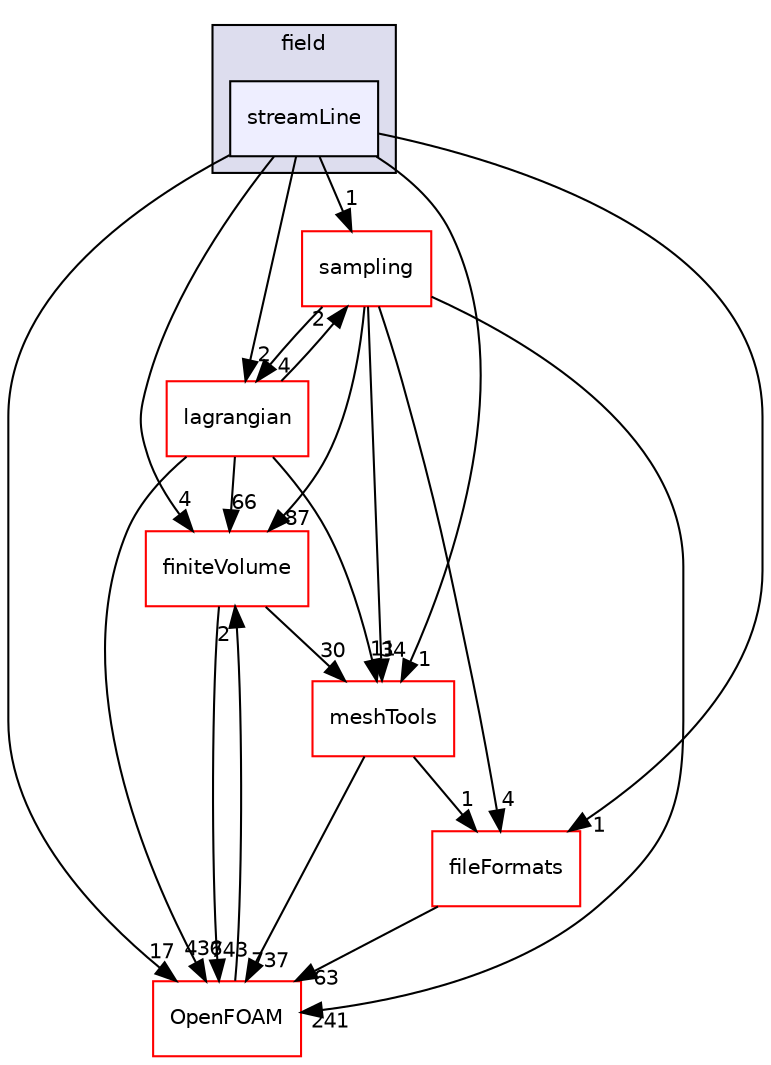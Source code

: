 digraph "src/postProcessing/functionObjects/field/streamLine" {
  bgcolor=transparent;
  compound=true
  node [ fontsize="10", fontname="Helvetica"];
  edge [ labelfontsize="10", labelfontname="Helvetica"];
  subgraph clusterdir_efb3ad8e9cbb3414a44ef268cb98c0b2 {
    graph [ bgcolor="#ddddee", pencolor="black", label="field" fontname="Helvetica", fontsize="10", URL="dir_efb3ad8e9cbb3414a44ef268cb98c0b2.html"]
  dir_bf2215e37b79c28e5625ec10399e93cd [shape=box, label="streamLine", style="filled", fillcolor="#eeeeff", pencolor="black", URL="dir_bf2215e37b79c28e5625ec10399e93cd.html"];
  }
  dir_9bd15774b555cf7259a6fa18f99fe99b [shape=box label="finiteVolume" color="red" URL="dir_9bd15774b555cf7259a6fa18f99fe99b.html"];
  dir_24a3817a3c61c11f04a0a72057522f4f [shape=box label="sampling" color="red" URL="dir_24a3817a3c61c11f04a0a72057522f4f.html"];
  dir_ae30ad0bef50cf391b24c614251bb9fd [shape=box label="meshTools" color="red" URL="dir_ae30ad0bef50cf391b24c614251bb9fd.html"];
  dir_b05602f37bb521a7142c0a3e200b5f35 [shape=box label="fileFormats" color="red" URL="dir_b05602f37bb521a7142c0a3e200b5f35.html"];
  dir_c5473ff19b20e6ec4dfe5c310b3778a8 [shape=box label="OpenFOAM" color="red" URL="dir_c5473ff19b20e6ec4dfe5c310b3778a8.html"];
  dir_f8c25efc4b6f6a8502a42d5af7554d23 [shape=box label="lagrangian" color="red" URL="dir_f8c25efc4b6f6a8502a42d5af7554d23.html"];
  dir_9bd15774b555cf7259a6fa18f99fe99b->dir_ae30ad0bef50cf391b24c614251bb9fd [headlabel="30", labeldistance=1.5 headhref="dir_000895_001747.html"];
  dir_9bd15774b555cf7259a6fa18f99fe99b->dir_c5473ff19b20e6ec4dfe5c310b3778a8 [headlabel="743", labeldistance=1.5 headhref="dir_000895_001893.html"];
  dir_24a3817a3c61c11f04a0a72057522f4f->dir_9bd15774b555cf7259a6fa18f99fe99b [headlabel="87", labeldistance=1.5 headhref="dir_002677_000895.html"];
  dir_24a3817a3c61c11f04a0a72057522f4f->dir_ae30ad0bef50cf391b24c614251bb9fd [headlabel="34", labeldistance=1.5 headhref="dir_002677_001747.html"];
  dir_24a3817a3c61c11f04a0a72057522f4f->dir_b05602f37bb521a7142c0a3e200b5f35 [headlabel="4", labeldistance=1.5 headhref="dir_002677_000882.html"];
  dir_24a3817a3c61c11f04a0a72057522f4f->dir_c5473ff19b20e6ec4dfe5c310b3778a8 [headlabel="241", labeldistance=1.5 headhref="dir_002677_001893.html"];
  dir_24a3817a3c61c11f04a0a72057522f4f->dir_f8c25efc4b6f6a8502a42d5af7554d23 [headlabel="4", labeldistance=1.5 headhref="dir_002677_001361.html"];
  dir_ae30ad0bef50cf391b24c614251bb9fd->dir_b05602f37bb521a7142c0a3e200b5f35 [headlabel="1", labeldistance=1.5 headhref="dir_001747_000882.html"];
  dir_ae30ad0bef50cf391b24c614251bb9fd->dir_c5473ff19b20e6ec4dfe5c310b3778a8 [headlabel="737", labeldistance=1.5 headhref="dir_001747_001893.html"];
  dir_b05602f37bb521a7142c0a3e200b5f35->dir_c5473ff19b20e6ec4dfe5c310b3778a8 [headlabel="63", labeldistance=1.5 headhref="dir_000882_001893.html"];
  dir_c5473ff19b20e6ec4dfe5c310b3778a8->dir_9bd15774b555cf7259a6fa18f99fe99b [headlabel="2", labeldistance=1.5 headhref="dir_001893_000895.html"];
  dir_bf2215e37b79c28e5625ec10399e93cd->dir_9bd15774b555cf7259a6fa18f99fe99b [headlabel="4", labeldistance=1.5 headhref="dir_002487_000895.html"];
  dir_bf2215e37b79c28e5625ec10399e93cd->dir_24a3817a3c61c11f04a0a72057522f4f [headlabel="1", labeldistance=1.5 headhref="dir_002487_002677.html"];
  dir_bf2215e37b79c28e5625ec10399e93cd->dir_ae30ad0bef50cf391b24c614251bb9fd [headlabel="1", labeldistance=1.5 headhref="dir_002487_001747.html"];
  dir_bf2215e37b79c28e5625ec10399e93cd->dir_b05602f37bb521a7142c0a3e200b5f35 [headlabel="1", labeldistance=1.5 headhref="dir_002487_000882.html"];
  dir_bf2215e37b79c28e5625ec10399e93cd->dir_c5473ff19b20e6ec4dfe5c310b3778a8 [headlabel="17", labeldistance=1.5 headhref="dir_002487_001893.html"];
  dir_bf2215e37b79c28e5625ec10399e93cd->dir_f8c25efc4b6f6a8502a42d5af7554d23 [headlabel="2", labeldistance=1.5 headhref="dir_002487_001361.html"];
  dir_f8c25efc4b6f6a8502a42d5af7554d23->dir_9bd15774b555cf7259a6fa18f99fe99b [headlabel="66", labeldistance=1.5 headhref="dir_001361_000895.html"];
  dir_f8c25efc4b6f6a8502a42d5af7554d23->dir_24a3817a3c61c11f04a0a72057522f4f [headlabel="2", labeldistance=1.5 headhref="dir_001361_002677.html"];
  dir_f8c25efc4b6f6a8502a42d5af7554d23->dir_ae30ad0bef50cf391b24c614251bb9fd [headlabel="11", labeldistance=1.5 headhref="dir_001361_001747.html"];
  dir_f8c25efc4b6f6a8502a42d5af7554d23->dir_c5473ff19b20e6ec4dfe5c310b3778a8 [headlabel="436", labeldistance=1.5 headhref="dir_001361_001893.html"];
}
